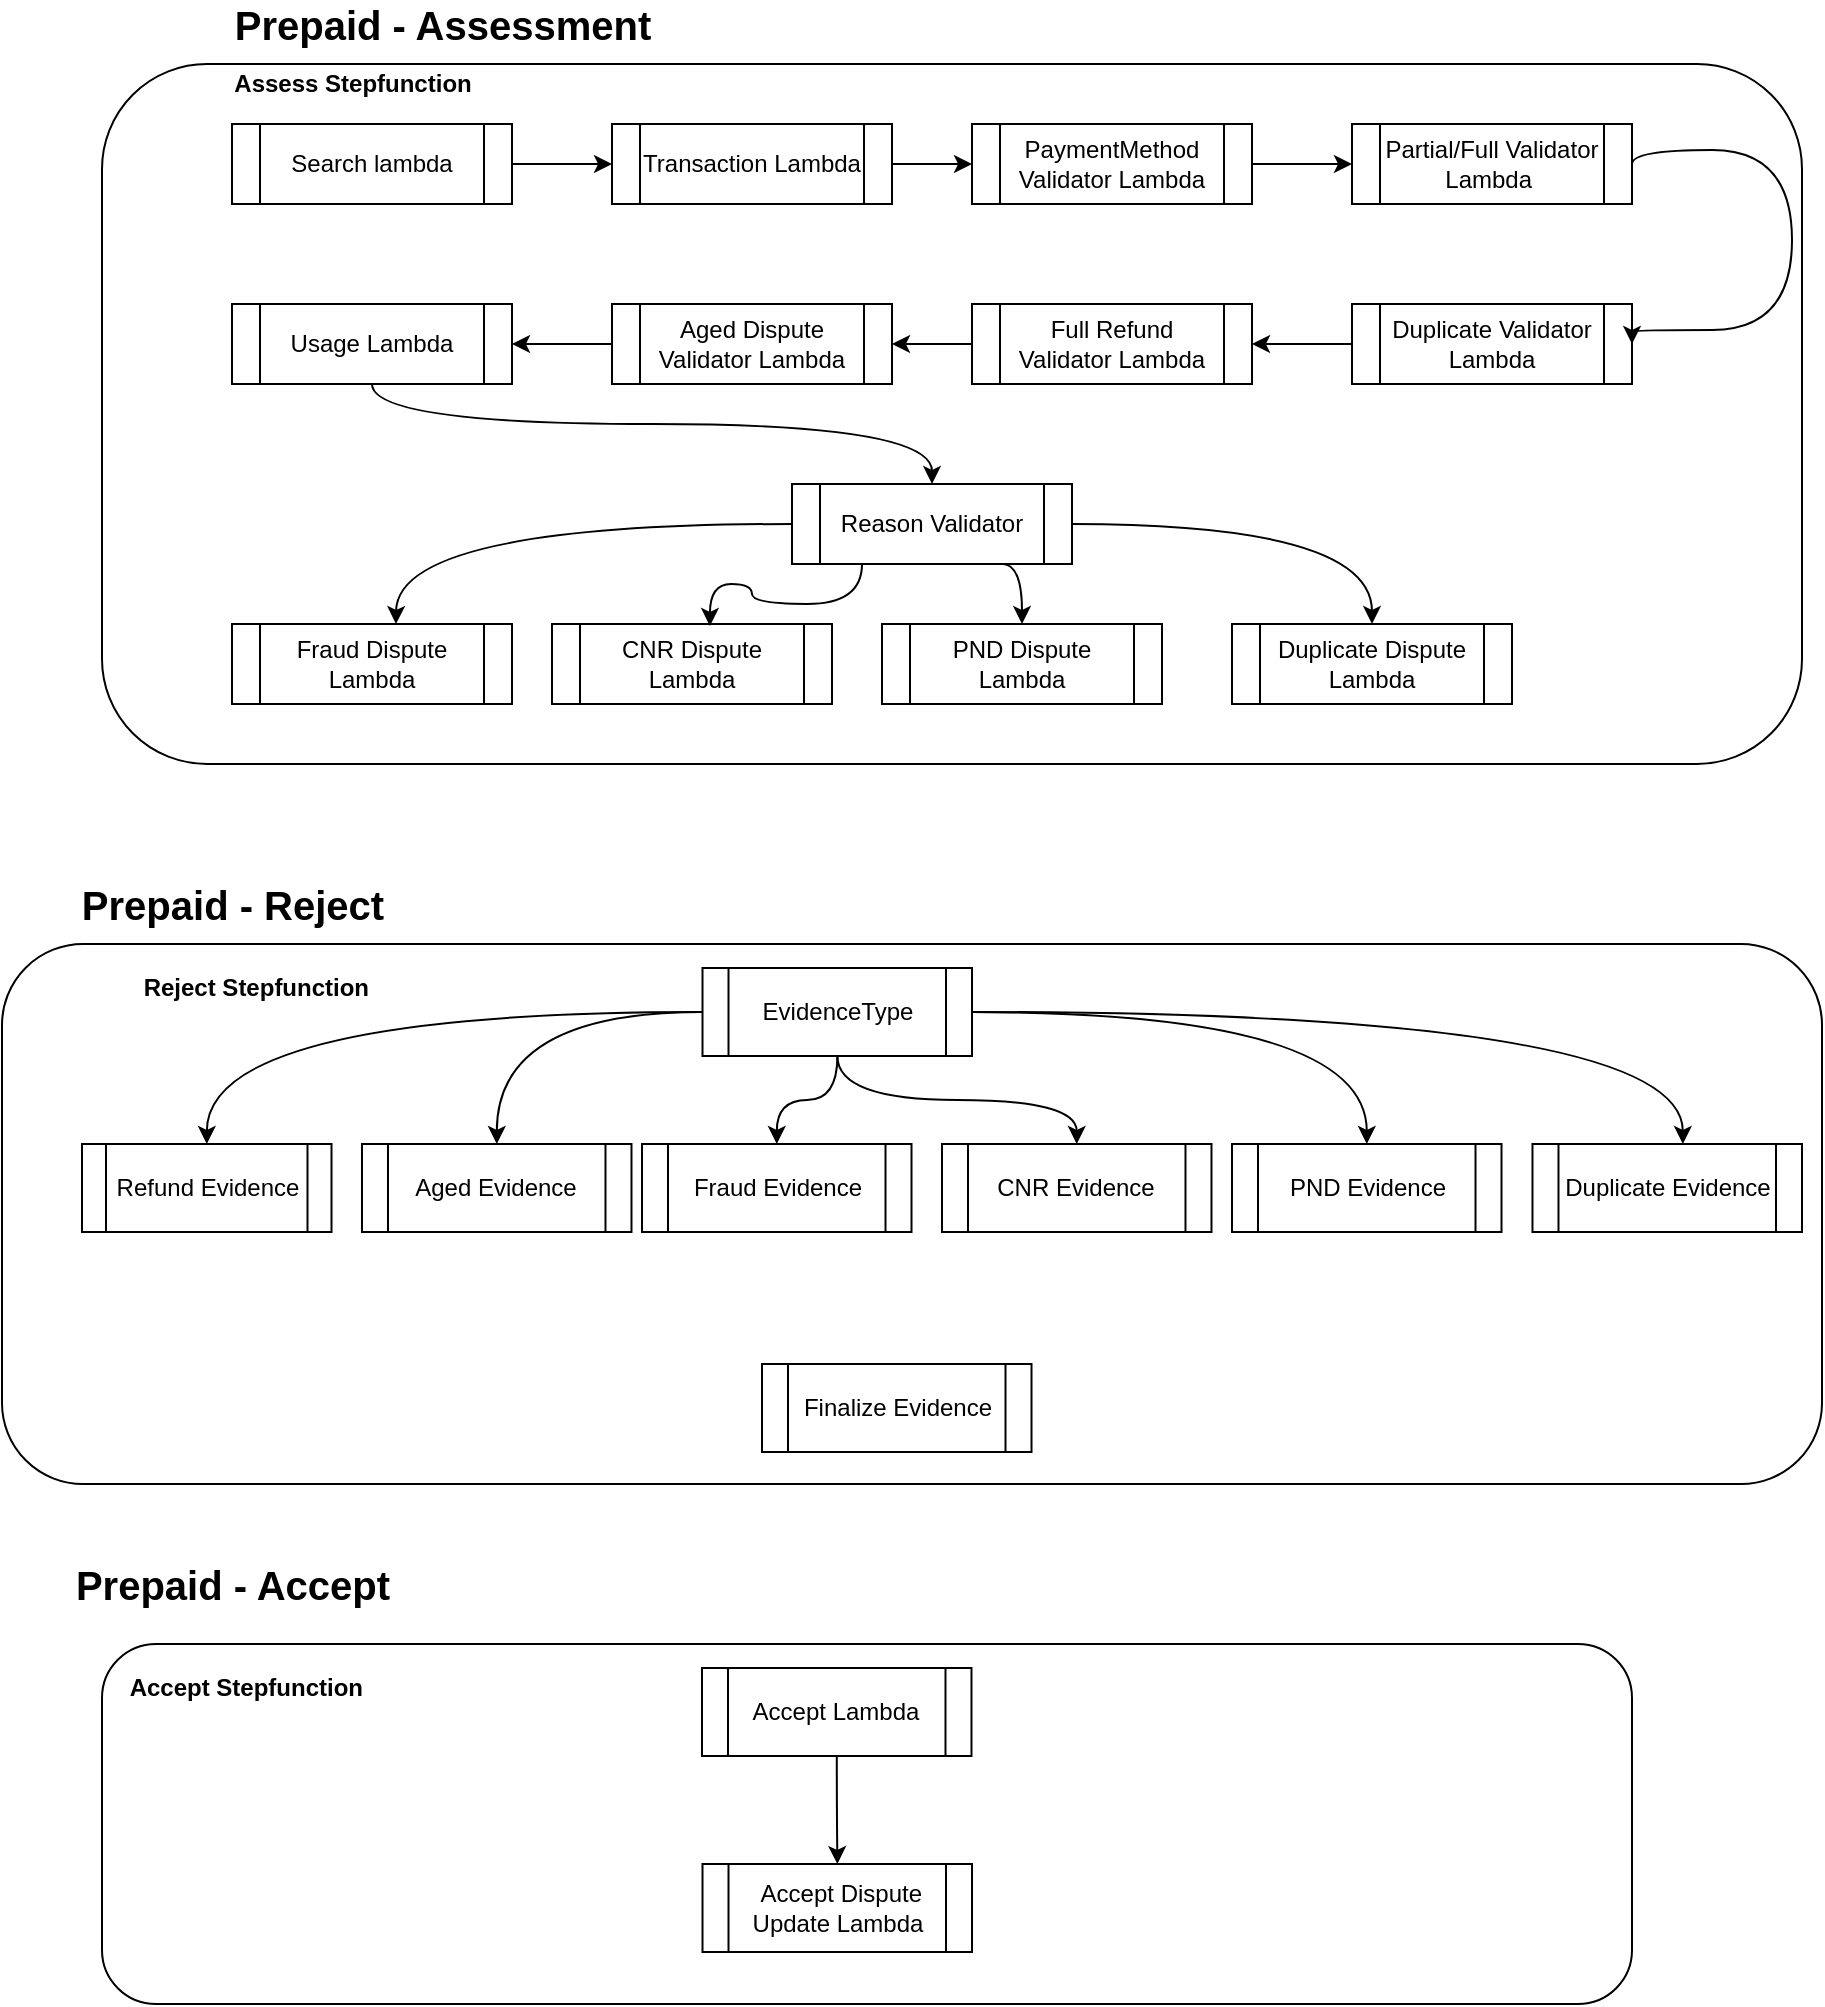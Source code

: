 <mxfile version="13.3.5" type="github"><diagram id="5Ps8DPQP4dzoudTF8kvC" name="Page-1"><mxGraphModel dx="1636" dy="386" grid="1" gridSize="10" guides="1" tooltips="1" connect="1" arrows="1" fold="1" page="1" pageScale="1" pageWidth="850" pageHeight="1100" math="0" shadow="0"><root><mxCell id="0"/><mxCell id="1" parent="0"/><mxCell id="fOBcQis6dA02SgnJ4kPp-112" value="" style="rounded=1;whiteSpace=wrap;html=1;" vertex="1" parent="1"><mxGeometry x="-30" y="60" width="850" height="350" as="geometry"/></mxCell><mxCell id="fOBcQis6dA02SgnJ4kPp-39" value="&lt;b&gt;&lt;font style=&quot;font-size: 20px&quot;&gt;Prepaid - Assessment&lt;/font&gt;&lt;/b&gt;" style="text;html=1;align=center;verticalAlign=middle;resizable=0;points=[];autosize=1;" vertex="1" parent="1"><mxGeometry x="30" y="30" width="220" height="20" as="geometry"/></mxCell><mxCell id="fOBcQis6dA02SgnJ4kPp-42" value="&lt;b&gt;&lt;font style=&quot;font-size: 20px&quot;&gt;Prepaid - Accept&lt;/font&gt;&lt;/b&gt;" style="text;html=1;align=center;verticalAlign=middle;resizable=0;points=[];autosize=1;" vertex="1" parent="1"><mxGeometry x="-50" y="810" width="170" height="20" as="geometry"/></mxCell><mxCell id="fOBcQis6dA02SgnJ4kPp-1" value="Search lambda" style="shape=process;whiteSpace=wrap;html=1;backgroundOutline=1;" vertex="1" parent="1"><mxGeometry x="35" y="90" width="140" height="40" as="geometry"/></mxCell><mxCell id="fOBcQis6dA02SgnJ4kPp-2" value="Aged Dispute Validator Lambda" style="shape=process;whiteSpace=wrap;html=1;backgroundOutline=1;" vertex="1" parent="1"><mxGeometry x="225" y="180" width="140" height="40" as="geometry"/></mxCell><mxCell id="fOBcQis6dA02SgnJ4kPp-4" value="Partial/Full Validator Lambda&amp;nbsp;" style="shape=process;whiteSpace=wrap;html=1;backgroundOutline=1;" vertex="1" parent="1"><mxGeometry x="595" y="90" width="140" height="40" as="geometry"/></mxCell><mxCell id="fOBcQis6dA02SgnJ4kPp-8" value="Transaction Lambda" style="shape=process;whiteSpace=wrap;html=1;backgroundOutline=1;" vertex="1" parent="1"><mxGeometry x="225" y="90" width="140" height="40" as="geometry"/></mxCell><mxCell id="fOBcQis6dA02SgnJ4kPp-9" value="" style="edgeStyle=orthogonalEdgeStyle;rounded=0;orthogonalLoop=1;jettySize=auto;html=1;" edge="1" parent="1" source="fOBcQis6dA02SgnJ4kPp-1" target="fOBcQis6dA02SgnJ4kPp-8"><mxGeometry relative="1" as="geometry"/></mxCell><mxCell id="fOBcQis6dA02SgnJ4kPp-23" value="" style="edgeStyle=entityRelationEdgeStyle;rounded=0;orthogonalLoop=1;jettySize=auto;html=1;" edge="1" parent="1" source="fOBcQis6dA02SgnJ4kPp-12" target="fOBcQis6dA02SgnJ4kPp-2"><mxGeometry relative="1" as="geometry"/></mxCell><mxCell id="fOBcQis6dA02SgnJ4kPp-12" value="Full Refund Validator Lambda" style="shape=process;whiteSpace=wrap;html=1;backgroundOutline=1;" vertex="1" parent="1"><mxGeometry x="405" y="180" width="140" height="40" as="geometry"/></mxCell><mxCell id="fOBcQis6dA02SgnJ4kPp-18" value="" style="edgeStyle=orthogonalEdgeStyle;rounded=0;orthogonalLoop=1;jettySize=auto;html=1;" edge="1" parent="1" source="fOBcQis6dA02SgnJ4kPp-13" target="fOBcQis6dA02SgnJ4kPp-4"><mxGeometry relative="1" as="geometry"/></mxCell><mxCell id="fOBcQis6dA02SgnJ4kPp-13" value="PaymentMethod Validator Lambda" style="shape=process;whiteSpace=wrap;html=1;backgroundOutline=1;" vertex="1" parent="1"><mxGeometry x="405" y="90" width="140" height="40" as="geometry"/></mxCell><mxCell id="fOBcQis6dA02SgnJ4kPp-17" value="" style="edgeStyle=orthogonalEdgeStyle;rounded=0;orthogonalLoop=1;jettySize=auto;html=1;" edge="1" parent="1" source="fOBcQis6dA02SgnJ4kPp-8" target="fOBcQis6dA02SgnJ4kPp-13"><mxGeometry relative="1" as="geometry"/></mxCell><mxCell id="fOBcQis6dA02SgnJ4kPp-22" value="" style="edgeStyle=entityRelationEdgeStyle;rounded=0;orthogonalLoop=1;jettySize=auto;html=1;" edge="1" parent="1" source="fOBcQis6dA02SgnJ4kPp-14" target="fOBcQis6dA02SgnJ4kPp-12"><mxGeometry relative="1" as="geometry"/></mxCell><mxCell id="fOBcQis6dA02SgnJ4kPp-14" value="Duplicate Validator Lambda" style="shape=process;whiteSpace=wrap;html=1;backgroundOutline=1;" vertex="1" parent="1"><mxGeometry x="595" y="180" width="140" height="40" as="geometry"/></mxCell><mxCell id="fOBcQis6dA02SgnJ4kPp-21" style="edgeStyle=orthogonalEdgeStyle;rounded=0;orthogonalLoop=1;jettySize=auto;html=1;entryX=1;entryY=0.5;entryDx=0;entryDy=0;curved=1;exitX=1;exitY=0.5;exitDx=0;exitDy=0;" edge="1" parent="1" source="fOBcQis6dA02SgnJ4kPp-4" target="fOBcQis6dA02SgnJ4kPp-14"><mxGeometry relative="1" as="geometry"><Array as="points"><mxPoint x="815" y="103"/><mxPoint x="815" y="193"/></Array></mxGeometry></mxCell><mxCell id="fOBcQis6dA02SgnJ4kPp-15" value="Usage Lambda" style="shape=process;whiteSpace=wrap;html=1;backgroundOutline=1;" vertex="1" parent="1"><mxGeometry x="35" y="180" width="140" height="40" as="geometry"/></mxCell><mxCell id="fOBcQis6dA02SgnJ4kPp-24" value="" style="edgeStyle=entityRelationEdgeStyle;rounded=0;orthogonalLoop=1;jettySize=auto;html=1;" edge="1" parent="1" source="fOBcQis6dA02SgnJ4kPp-2" target="fOBcQis6dA02SgnJ4kPp-15"><mxGeometry relative="1" as="geometry"/></mxCell><mxCell id="fOBcQis6dA02SgnJ4kPp-31" style="edgeStyle=orthogonalEdgeStyle;curved=1;rounded=0;orthogonalLoop=1;jettySize=auto;html=1;entryX=0.657;entryY=0;entryDx=0;entryDy=0;entryPerimeter=0;" edge="1" parent="1" source="fOBcQis6dA02SgnJ4kPp-16"><mxGeometry relative="1" as="geometry"><mxPoint x="116.98" y="340" as="targetPoint"/></mxGeometry></mxCell><mxCell id="fOBcQis6dA02SgnJ4kPp-16" value="Reason Validator" style="shape=process;whiteSpace=wrap;html=1;backgroundOutline=1;" vertex="1" parent="1"><mxGeometry x="315" y="270" width="140" height="40" as="geometry"/></mxCell><mxCell id="fOBcQis6dA02SgnJ4kPp-30" style="edgeStyle=orthogonalEdgeStyle;rounded=0;orthogonalLoop=1;jettySize=auto;html=1;entryX=0.5;entryY=0;entryDx=0;entryDy=0;curved=1;" edge="1" parent="1" source="fOBcQis6dA02SgnJ4kPp-15" target="fOBcQis6dA02SgnJ4kPp-16"><mxGeometry relative="1" as="geometry"><Array as="points"><mxPoint x="105" y="240"/><mxPoint x="385" y="240"/></Array></mxGeometry></mxCell><mxCell id="fOBcQis6dA02SgnJ4kPp-26" value="CNR Dispute Lambda" style="shape=process;whiteSpace=wrap;html=1;backgroundOutline=1;" vertex="1" parent="1"><mxGeometry x="195" y="340" width="140" height="40" as="geometry"/></mxCell><mxCell id="fOBcQis6dA02SgnJ4kPp-32" style="edgeStyle=orthogonalEdgeStyle;curved=1;rounded=0;orthogonalLoop=1;jettySize=auto;html=1;exitX=0.25;exitY=1;exitDx=0;exitDy=0;entryX=0.564;entryY=0.025;entryDx=0;entryDy=0;entryPerimeter=0;" edge="1" parent="1" source="fOBcQis6dA02SgnJ4kPp-16" target="fOBcQis6dA02SgnJ4kPp-26"><mxGeometry relative="1" as="geometry"/></mxCell><mxCell id="fOBcQis6dA02SgnJ4kPp-27" value="PND Dispute Lambda" style="shape=process;whiteSpace=wrap;html=1;backgroundOutline=1;" vertex="1" parent="1"><mxGeometry x="360" y="340" width="140" height="40" as="geometry"/></mxCell><mxCell id="fOBcQis6dA02SgnJ4kPp-33" style="edgeStyle=orthogonalEdgeStyle;curved=1;rounded=0;orthogonalLoop=1;jettySize=auto;html=1;exitX=0.75;exitY=1;exitDx=0;exitDy=0;entryX=0.5;entryY=0;entryDx=0;entryDy=0;" edge="1" parent="1" source="fOBcQis6dA02SgnJ4kPp-16" target="fOBcQis6dA02SgnJ4kPp-27"><mxGeometry relative="1" as="geometry"/></mxCell><mxCell id="fOBcQis6dA02SgnJ4kPp-28" value="Duplicate Dispute Lambda" style="shape=process;whiteSpace=wrap;html=1;backgroundOutline=1;" vertex="1" parent="1"><mxGeometry x="535" y="340" width="140" height="40" as="geometry"/></mxCell><mxCell id="fOBcQis6dA02SgnJ4kPp-34" style="edgeStyle=orthogonalEdgeStyle;curved=1;rounded=0;orthogonalLoop=1;jettySize=auto;html=1;entryX=0.5;entryY=0;entryDx=0;entryDy=0;" edge="1" parent="1" source="fOBcQis6dA02SgnJ4kPp-16" target="fOBcQis6dA02SgnJ4kPp-28"><mxGeometry relative="1" as="geometry"/></mxCell><mxCell id="fOBcQis6dA02SgnJ4kPp-25" value="Fraud Dispute Lambda" style="shape=process;whiteSpace=wrap;html=1;backgroundOutline=1;" vertex="1" parent="1"><mxGeometry x="35" y="340" width="140" height="40" as="geometry"/></mxCell><mxCell id="fOBcQis6dA02SgnJ4kPp-113" value="&lt;b&gt;Assess Stepfunction&lt;/b&gt;" style="text;html=1;align=center;verticalAlign=middle;resizable=0;points=[];autosize=1;" vertex="1" parent="1"><mxGeometry x="30" y="60" width="130" height="20" as="geometry"/></mxCell><mxCell id="fOBcQis6dA02SgnJ4kPp-41" value="&lt;b&gt;&lt;font style=&quot;font-size: 20px&quot;&gt;Prepaid - Reject&lt;/font&gt;&lt;/b&gt;" style="text;html=1;align=center;verticalAlign=middle;resizable=0;points=[];autosize=1;" vertex="1" parent="1"><mxGeometry x="-50" y="470" width="170" height="20" as="geometry"/></mxCell><mxCell id="fOBcQis6dA02SgnJ4kPp-115" value="" style="rounded=1;whiteSpace=wrap;html=1;" vertex="1" parent="1"><mxGeometry x="-80" y="500" width="910" height="270" as="geometry"/></mxCell><mxCell id="fOBcQis6dA02SgnJ4kPp-96" value="Fraud Evidence" style="shape=process;whiteSpace=wrap;html=1;backgroundOutline=1;gradientColor=#ffffff;" vertex="1" parent="1"><mxGeometry x="240.005" y="600" width="134.75" height="44" as="geometry"/></mxCell><mxCell id="fOBcQis6dA02SgnJ4kPp-97" value="CNR Evidence" style="shape=process;whiteSpace=wrap;html=1;backgroundOutline=1;gradientColor=#ffffff;" vertex="1" parent="1"><mxGeometry x="389.995" y="600" width="134.75" height="44" as="geometry"/></mxCell><mxCell id="fOBcQis6dA02SgnJ4kPp-98" value="PND Evidence" style="shape=process;whiteSpace=wrap;html=1;backgroundOutline=1;gradientColor=#ffffff;" vertex="1" parent="1"><mxGeometry x="535.003" y="600" width="134.75" height="44" as="geometry"/></mxCell><mxCell id="fOBcQis6dA02SgnJ4kPp-99" value="Duplicate Evidence" style="shape=process;whiteSpace=wrap;html=1;backgroundOutline=1;gradientColor=#ffffff;" vertex="1" parent="1"><mxGeometry x="685.245" y="600" width="134.75" height="44" as="geometry"/></mxCell><mxCell id="fOBcQis6dA02SgnJ4kPp-100" value="Finalize Evidence" style="shape=process;whiteSpace=wrap;html=1;backgroundOutline=1;" vertex="1" parent="1"><mxGeometry x="300.005" y="710" width="134.75" height="44" as="geometry"/></mxCell><mxCell id="fOBcQis6dA02SgnJ4kPp-116" value="&lt;b&gt;&amp;nbsp;Reject Stepfunction&lt;/b&gt;" style="text;html=1;align=center;verticalAlign=middle;resizable=0;points=[];autosize=1;" vertex="1" parent="1"><mxGeometry x="-20.375" y="512" width="130" height="20" as="geometry"/></mxCell><mxCell id="fOBcQis6dA02SgnJ4kPp-120" style="edgeStyle=orthogonalEdgeStyle;curved=1;rounded=0;orthogonalLoop=1;jettySize=auto;html=1;entryX=0.5;entryY=0;entryDx=0;entryDy=0;" edge="1" parent="1" source="fOBcQis6dA02SgnJ4kPp-119" target="fOBcQis6dA02SgnJ4kPp-96"><mxGeometry relative="1" as="geometry"/></mxCell><mxCell id="fOBcQis6dA02SgnJ4kPp-121" style="edgeStyle=orthogonalEdgeStyle;curved=1;rounded=0;orthogonalLoop=1;jettySize=auto;html=1;entryX=0.5;entryY=0;entryDx=0;entryDy=0;" edge="1" parent="1" source="fOBcQis6dA02SgnJ4kPp-119" target="fOBcQis6dA02SgnJ4kPp-97"><mxGeometry relative="1" as="geometry"/></mxCell><mxCell id="fOBcQis6dA02SgnJ4kPp-122" style="edgeStyle=orthogonalEdgeStyle;curved=1;rounded=0;orthogonalLoop=1;jettySize=auto;html=1;" edge="1" parent="1" source="fOBcQis6dA02SgnJ4kPp-119" target="fOBcQis6dA02SgnJ4kPp-98"><mxGeometry relative="1" as="geometry"/></mxCell><mxCell id="fOBcQis6dA02SgnJ4kPp-123" style="edgeStyle=orthogonalEdgeStyle;curved=1;rounded=0;orthogonalLoop=1;jettySize=auto;html=1;entryX=0.558;entryY=0;entryDx=0;entryDy=0;entryPerimeter=0;" edge="1" parent="1" source="fOBcQis6dA02SgnJ4kPp-119" target="fOBcQis6dA02SgnJ4kPp-99"><mxGeometry relative="1" as="geometry"/></mxCell><mxCell id="fOBcQis6dA02SgnJ4kPp-144" style="edgeStyle=orthogonalEdgeStyle;curved=1;rounded=0;orthogonalLoop=1;jettySize=auto;html=1;" edge="1" parent="1" source="fOBcQis6dA02SgnJ4kPp-119" target="fOBcQis6dA02SgnJ4kPp-142"><mxGeometry relative="1" as="geometry"/></mxCell><mxCell id="fOBcQis6dA02SgnJ4kPp-145" style="edgeStyle=orthogonalEdgeStyle;curved=1;rounded=0;orthogonalLoop=1;jettySize=auto;html=1;" edge="1" parent="1" source="fOBcQis6dA02SgnJ4kPp-119" target="fOBcQis6dA02SgnJ4kPp-141"><mxGeometry relative="1" as="geometry"/></mxCell><mxCell id="fOBcQis6dA02SgnJ4kPp-119" value="EvidenceType" style="shape=process;whiteSpace=wrap;html=1;backgroundOutline=1;" vertex="1" parent="1"><mxGeometry x="270.255" y="512" width="134.75" height="44" as="geometry"/></mxCell><mxCell id="fOBcQis6dA02SgnJ4kPp-124" value="" style="rounded=1;whiteSpace=wrap;html=1;" vertex="1" parent="1"><mxGeometry x="-30" y="850" width="765" height="180" as="geometry"/></mxCell><mxCell id="fOBcQis6dA02SgnJ4kPp-129" value="&amp;nbsp;Accept Dispute Update Lambda" style="shape=process;whiteSpace=wrap;html=1;backgroundOutline=1;" vertex="1" parent="1"><mxGeometry x="270.255" y="960" width="134.75" height="44" as="geometry"/></mxCell><mxCell id="fOBcQis6dA02SgnJ4kPp-134" value="&lt;b&gt;&amp;nbsp;Accept Stepfunction&lt;/b&gt;" style="text;html=1;align=center;verticalAlign=middle;resizable=0;points=[];autosize=1;" vertex="1" parent="1"><mxGeometry x="-30.375" y="862" width="140" height="20" as="geometry"/></mxCell><mxCell id="fOBcQis6dA02SgnJ4kPp-140" style="edgeStyle=orthogonalEdgeStyle;curved=1;rounded=0;orthogonalLoop=1;jettySize=auto;html=1;" edge="1" parent="1" source="fOBcQis6dA02SgnJ4kPp-139" target="fOBcQis6dA02SgnJ4kPp-129"><mxGeometry relative="1" as="geometry"/></mxCell><mxCell id="fOBcQis6dA02SgnJ4kPp-139" value="Accept Lambda" style="shape=process;whiteSpace=wrap;html=1;backgroundOutline=1;" vertex="1" parent="1"><mxGeometry x="269.995" y="862" width="134.75" height="44" as="geometry"/></mxCell><mxCell id="fOBcQis6dA02SgnJ4kPp-141" value="Aged Evidence" style="shape=process;whiteSpace=wrap;html=1;backgroundOutline=1;gradientColor=#ffffff;" vertex="1" parent="1"><mxGeometry x="99.995" y="600" width="134.75" height="44" as="geometry"/></mxCell><mxCell id="fOBcQis6dA02SgnJ4kPp-142" value="Refund Evidence" style="shape=process;whiteSpace=wrap;html=1;backgroundOutline=1;gradientColor=#ffffff;" vertex="1" parent="1"><mxGeometry x="-40" y="600" width="124.75" height="44" as="geometry"/></mxCell></root></mxGraphModel></diagram></mxfile>